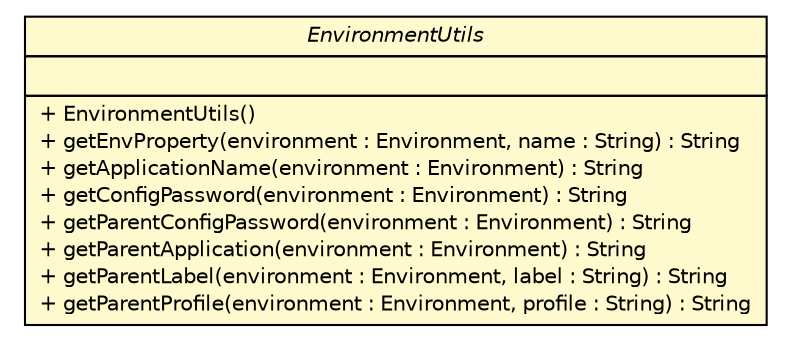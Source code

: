 #!/usr/local/bin/dot
#
# Class diagram 
# Generated by UMLGraph version R5_6-24-gf6e263 (http://www.umlgraph.org/)
#

digraph G {
	edge [fontname="Helvetica",fontsize=10,labelfontname="Helvetica",labelfontsize=10];
	node [fontname="Helvetica",fontsize=10,shape=plaintext];
	nodesep=0.25;
	ranksep=0.5;
	// cn.home1.cloud.config.server.util.EnvironmentUtils
	c231 [label=<<table title="cn.home1.cloud.config.server.util.EnvironmentUtils" border="0" cellborder="1" cellspacing="0" cellpadding="2" port="p" bgcolor="lemonChiffon" href="./EnvironmentUtils.html">
		<tr><td><table border="0" cellspacing="0" cellpadding="1">
<tr><td align="center" balign="center"><font face="Helvetica-Oblique"> EnvironmentUtils </font></td></tr>
		</table></td></tr>
		<tr><td><table border="0" cellspacing="0" cellpadding="1">
<tr><td align="left" balign="left">  </td></tr>
		</table></td></tr>
		<tr><td><table border="0" cellspacing="0" cellpadding="1">
<tr><td align="left" balign="left"> + EnvironmentUtils() </td></tr>
<tr><td align="left" balign="left"> + getEnvProperty(environment : Environment, name : String) : String </td></tr>
<tr><td align="left" balign="left"> + getApplicationName(environment : Environment) : String </td></tr>
<tr><td align="left" balign="left"> + getConfigPassword(environment : Environment) : String </td></tr>
<tr><td align="left" balign="left"> + getParentConfigPassword(environment : Environment) : String </td></tr>
<tr><td align="left" balign="left"> + getParentApplication(environment : Environment) : String </td></tr>
<tr><td align="left" balign="left"> + getParentLabel(environment : Environment, label : String) : String </td></tr>
<tr><td align="left" balign="left"> + getParentProfile(environment : Environment, profile : String) : String </td></tr>
		</table></td></tr>
		</table>>, URL="./EnvironmentUtils.html", fontname="Helvetica", fontcolor="black", fontsize=10.0];
}

